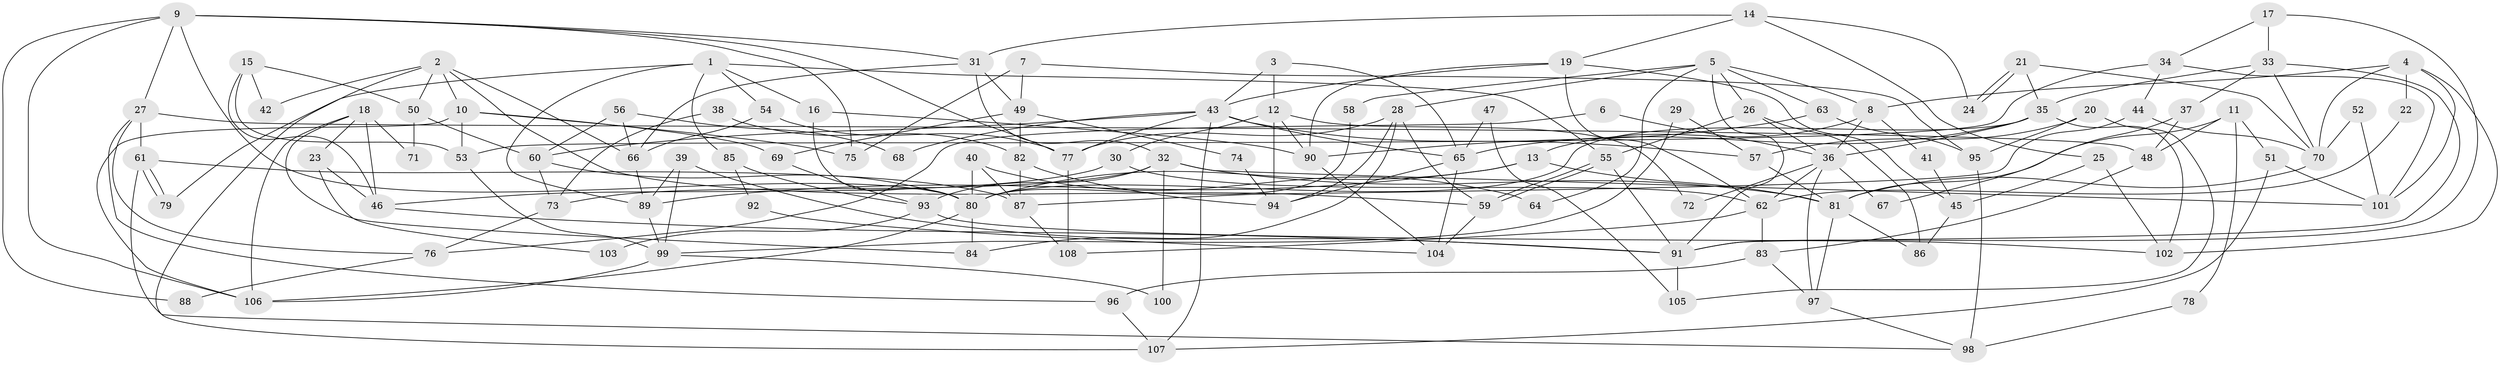 // Generated by graph-tools (version 1.1) at 2025/36/03/09/25 02:36:06]
// undirected, 108 vertices, 216 edges
graph export_dot {
graph [start="1"]
  node [color=gray90,style=filled];
  1;
  2;
  3;
  4;
  5;
  6;
  7;
  8;
  9;
  10;
  11;
  12;
  13;
  14;
  15;
  16;
  17;
  18;
  19;
  20;
  21;
  22;
  23;
  24;
  25;
  26;
  27;
  28;
  29;
  30;
  31;
  32;
  33;
  34;
  35;
  36;
  37;
  38;
  39;
  40;
  41;
  42;
  43;
  44;
  45;
  46;
  47;
  48;
  49;
  50;
  51;
  52;
  53;
  54;
  55;
  56;
  57;
  58;
  59;
  60;
  61;
  62;
  63;
  64;
  65;
  66;
  67;
  68;
  69;
  70;
  71;
  72;
  73;
  74;
  75;
  76;
  77;
  78;
  79;
  80;
  81;
  82;
  83;
  84;
  85;
  86;
  87;
  88;
  89;
  90;
  91;
  92;
  93;
  94;
  95;
  96;
  97;
  98;
  99;
  100;
  101;
  102;
  103;
  104;
  105;
  106;
  107;
  108;
  1 -- 54;
  1 -- 55;
  1 -- 16;
  1 -- 79;
  1 -- 85;
  1 -- 89;
  2 -- 66;
  2 -- 50;
  2 -- 10;
  2 -- 42;
  2 -- 59;
  2 -- 107;
  3 -- 43;
  3 -- 12;
  3 -- 65;
  4 -- 8;
  4 -- 70;
  4 -- 22;
  4 -- 101;
  4 -- 102;
  5 -- 26;
  5 -- 28;
  5 -- 8;
  5 -- 58;
  5 -- 63;
  5 -- 64;
  5 -- 91;
  6 -- 76;
  6 -- 36;
  7 -- 49;
  7 -- 75;
  7 -- 95;
  8 -- 13;
  8 -- 36;
  8 -- 41;
  9 -- 80;
  9 -- 106;
  9 -- 27;
  9 -- 31;
  9 -- 75;
  9 -- 77;
  9 -- 88;
  10 -- 53;
  10 -- 69;
  10 -- 75;
  10 -- 106;
  11 -- 48;
  11 -- 51;
  11 -- 78;
  11 -- 81;
  12 -- 94;
  12 -- 90;
  12 -- 30;
  12 -- 72;
  13 -- 80;
  13 -- 81;
  13 -- 89;
  14 -- 31;
  14 -- 19;
  14 -- 24;
  14 -- 25;
  15 -- 46;
  15 -- 53;
  15 -- 42;
  15 -- 50;
  16 -- 80;
  16 -- 90;
  17 -- 33;
  17 -- 91;
  17 -- 34;
  18 -- 106;
  18 -- 46;
  18 -- 23;
  18 -- 71;
  18 -- 84;
  19 -- 62;
  19 -- 90;
  19 -- 43;
  19 -- 45;
  20 -- 57;
  20 -- 95;
  20 -- 105;
  21 -- 70;
  21 -- 24;
  21 -- 24;
  21 -- 35;
  22 -- 62;
  23 -- 46;
  23 -- 103;
  25 -- 102;
  25 -- 45;
  26 -- 36;
  26 -- 86;
  26 -- 55;
  27 -- 96;
  27 -- 48;
  27 -- 61;
  27 -- 76;
  28 -- 59;
  28 -- 84;
  28 -- 77;
  28 -- 94;
  29 -- 57;
  29 -- 99;
  30 -- 62;
  30 -- 46;
  31 -- 49;
  31 -- 32;
  31 -- 66;
  32 -- 81;
  32 -- 73;
  32 -- 93;
  32 -- 100;
  32 -- 101;
  33 -- 91;
  33 -- 35;
  33 -- 37;
  33 -- 70;
  34 -- 101;
  34 -- 44;
  34 -- 53;
  35 -- 65;
  35 -- 36;
  35 -- 80;
  35 -- 102;
  36 -- 62;
  36 -- 67;
  36 -- 72;
  36 -- 97;
  37 -- 48;
  37 -- 67;
  38 -- 73;
  38 -- 82;
  39 -- 91;
  39 -- 89;
  39 -- 99;
  40 -- 80;
  40 -- 87;
  40 -- 64;
  41 -- 45;
  43 -- 77;
  43 -- 57;
  43 -- 60;
  43 -- 65;
  43 -- 68;
  43 -- 107;
  44 -- 70;
  44 -- 87;
  45 -- 86;
  46 -- 91;
  47 -- 105;
  47 -- 65;
  48 -- 83;
  49 -- 69;
  49 -- 82;
  49 -- 74;
  50 -- 60;
  50 -- 71;
  51 -- 101;
  51 -- 107;
  52 -- 70;
  52 -- 101;
  53 -- 99;
  54 -- 77;
  54 -- 66;
  55 -- 59;
  55 -- 59;
  55 -- 91;
  56 -- 60;
  56 -- 66;
  56 -- 68;
  57 -- 81;
  58 -- 80;
  59 -- 104;
  60 -- 80;
  60 -- 73;
  61 -- 79;
  61 -- 79;
  61 -- 87;
  61 -- 98;
  62 -- 108;
  62 -- 83;
  63 -- 90;
  63 -- 95;
  65 -- 94;
  65 -- 104;
  66 -- 89;
  69 -- 93;
  70 -- 81;
  73 -- 76;
  74 -- 94;
  76 -- 88;
  77 -- 108;
  78 -- 98;
  80 -- 106;
  80 -- 84;
  81 -- 97;
  81 -- 86;
  82 -- 87;
  82 -- 94;
  83 -- 97;
  83 -- 96;
  85 -- 93;
  85 -- 92;
  87 -- 108;
  89 -- 99;
  90 -- 104;
  91 -- 105;
  92 -- 104;
  93 -- 102;
  93 -- 103;
  95 -- 98;
  96 -- 107;
  97 -- 98;
  99 -- 100;
  99 -- 106;
}
